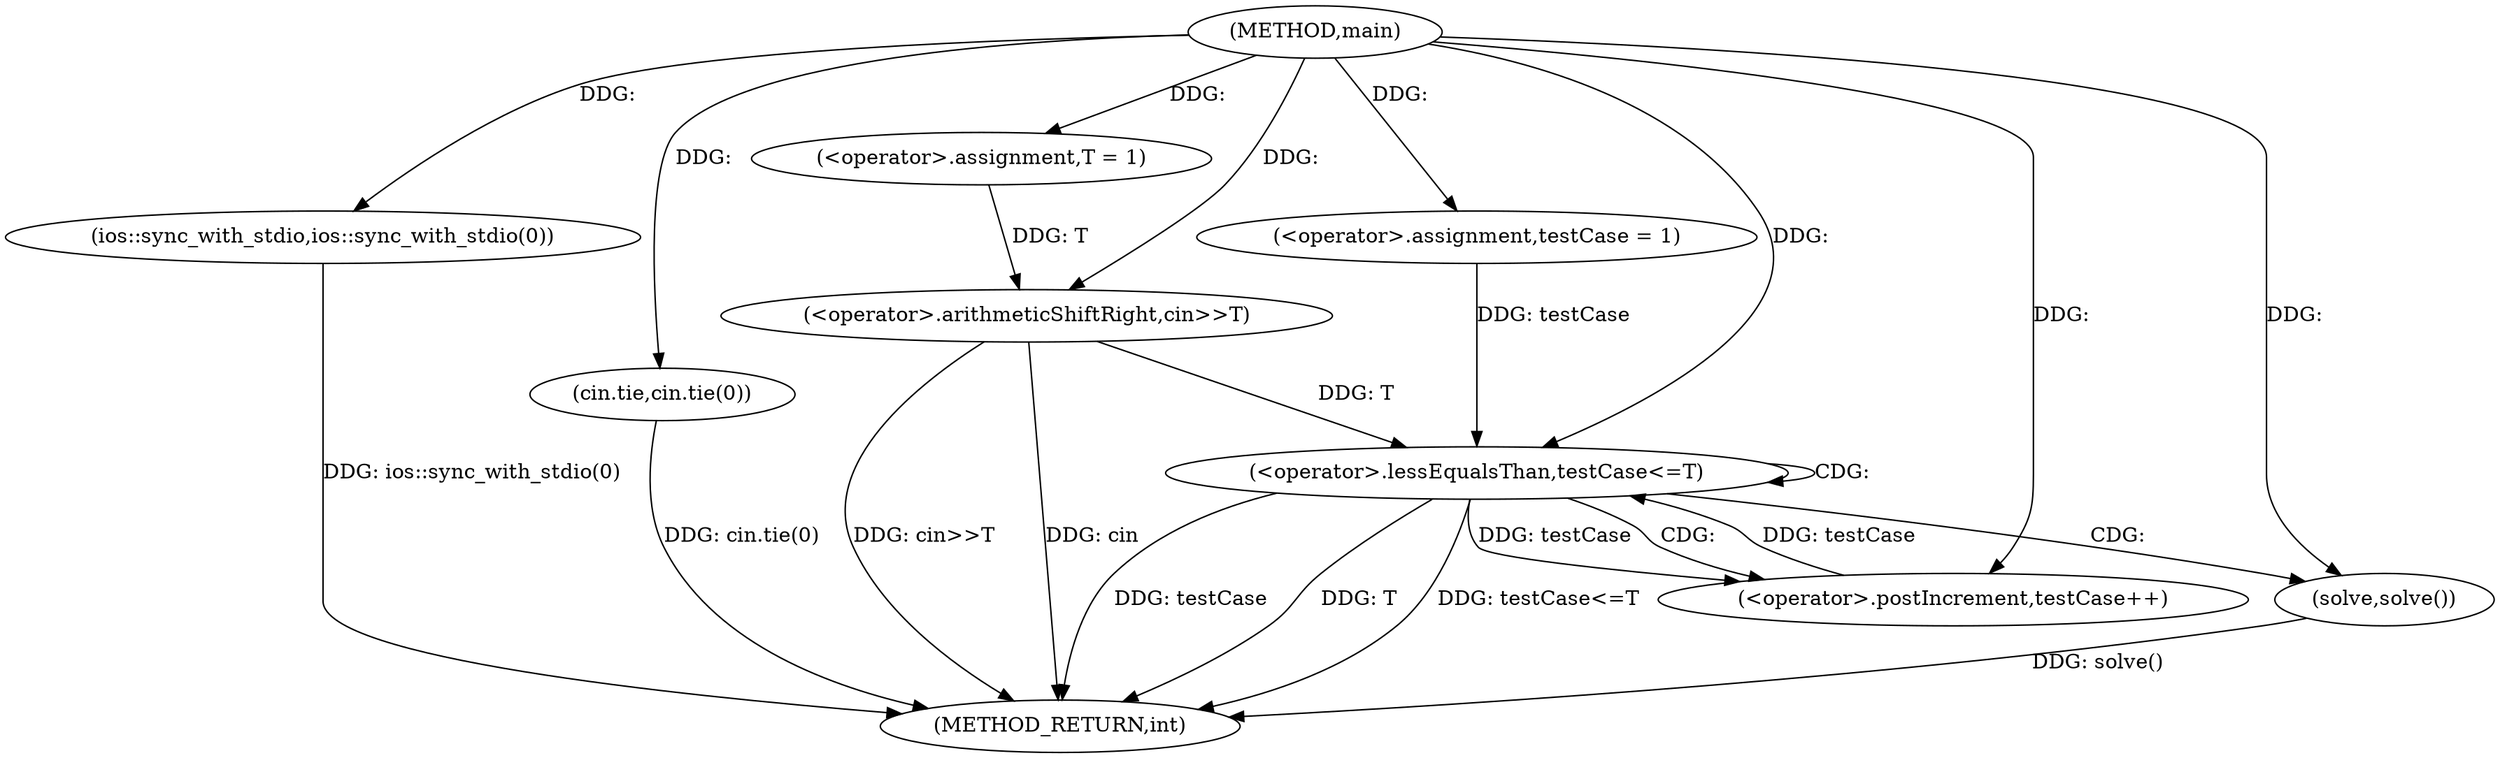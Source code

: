 digraph "main" {  
"1000356" [label = "(METHOD,main)" ]
"1000381" [label = "(METHOD_RETURN,int)" ]
"1000358" [label = "(ios::sync_with_stdio,ios::sync_with_stdio(0))" ]
"1000360" [label = "(cin.tie,cin.tie(0))" ]
"1000363" [label = "(<operator>.assignment,T = 1)" ]
"1000366" [label = "(<operator>.arithmeticShiftRight,cin>>T)" ]
"1000371" [label = "(<operator>.assignment,testCase = 1)" ]
"1000374" [label = "(<operator>.lessEqualsThan,testCase<=T)" ]
"1000377" [label = "(<operator>.postIncrement,testCase++)" ]
"1000380" [label = "(solve,solve())" ]
  "1000358" -> "1000381"  [ label = "DDG: ios::sync_with_stdio(0)"] 
  "1000360" -> "1000381"  [ label = "DDG: cin.tie(0)"] 
  "1000366" -> "1000381"  [ label = "DDG: cin>>T"] 
  "1000374" -> "1000381"  [ label = "DDG: testCase"] 
  "1000374" -> "1000381"  [ label = "DDG: T"] 
  "1000374" -> "1000381"  [ label = "DDG: testCase<=T"] 
  "1000380" -> "1000381"  [ label = "DDG: solve()"] 
  "1000366" -> "1000381"  [ label = "DDG: cin"] 
  "1000356" -> "1000363"  [ label = "DDG: "] 
  "1000356" -> "1000358"  [ label = "DDG: "] 
  "1000356" -> "1000360"  [ label = "DDG: "] 
  "1000356" -> "1000366"  [ label = "DDG: "] 
  "1000363" -> "1000366"  [ label = "DDG: T"] 
  "1000356" -> "1000371"  [ label = "DDG: "] 
  "1000371" -> "1000374"  [ label = "DDG: testCase"] 
  "1000377" -> "1000374"  [ label = "DDG: testCase"] 
  "1000356" -> "1000374"  [ label = "DDG: "] 
  "1000366" -> "1000374"  [ label = "DDG: T"] 
  "1000374" -> "1000377"  [ label = "DDG: testCase"] 
  "1000356" -> "1000377"  [ label = "DDG: "] 
  "1000356" -> "1000380"  [ label = "DDG: "] 
  "1000374" -> "1000377"  [ label = "CDG: "] 
  "1000374" -> "1000380"  [ label = "CDG: "] 
  "1000374" -> "1000374"  [ label = "CDG: "] 
}
